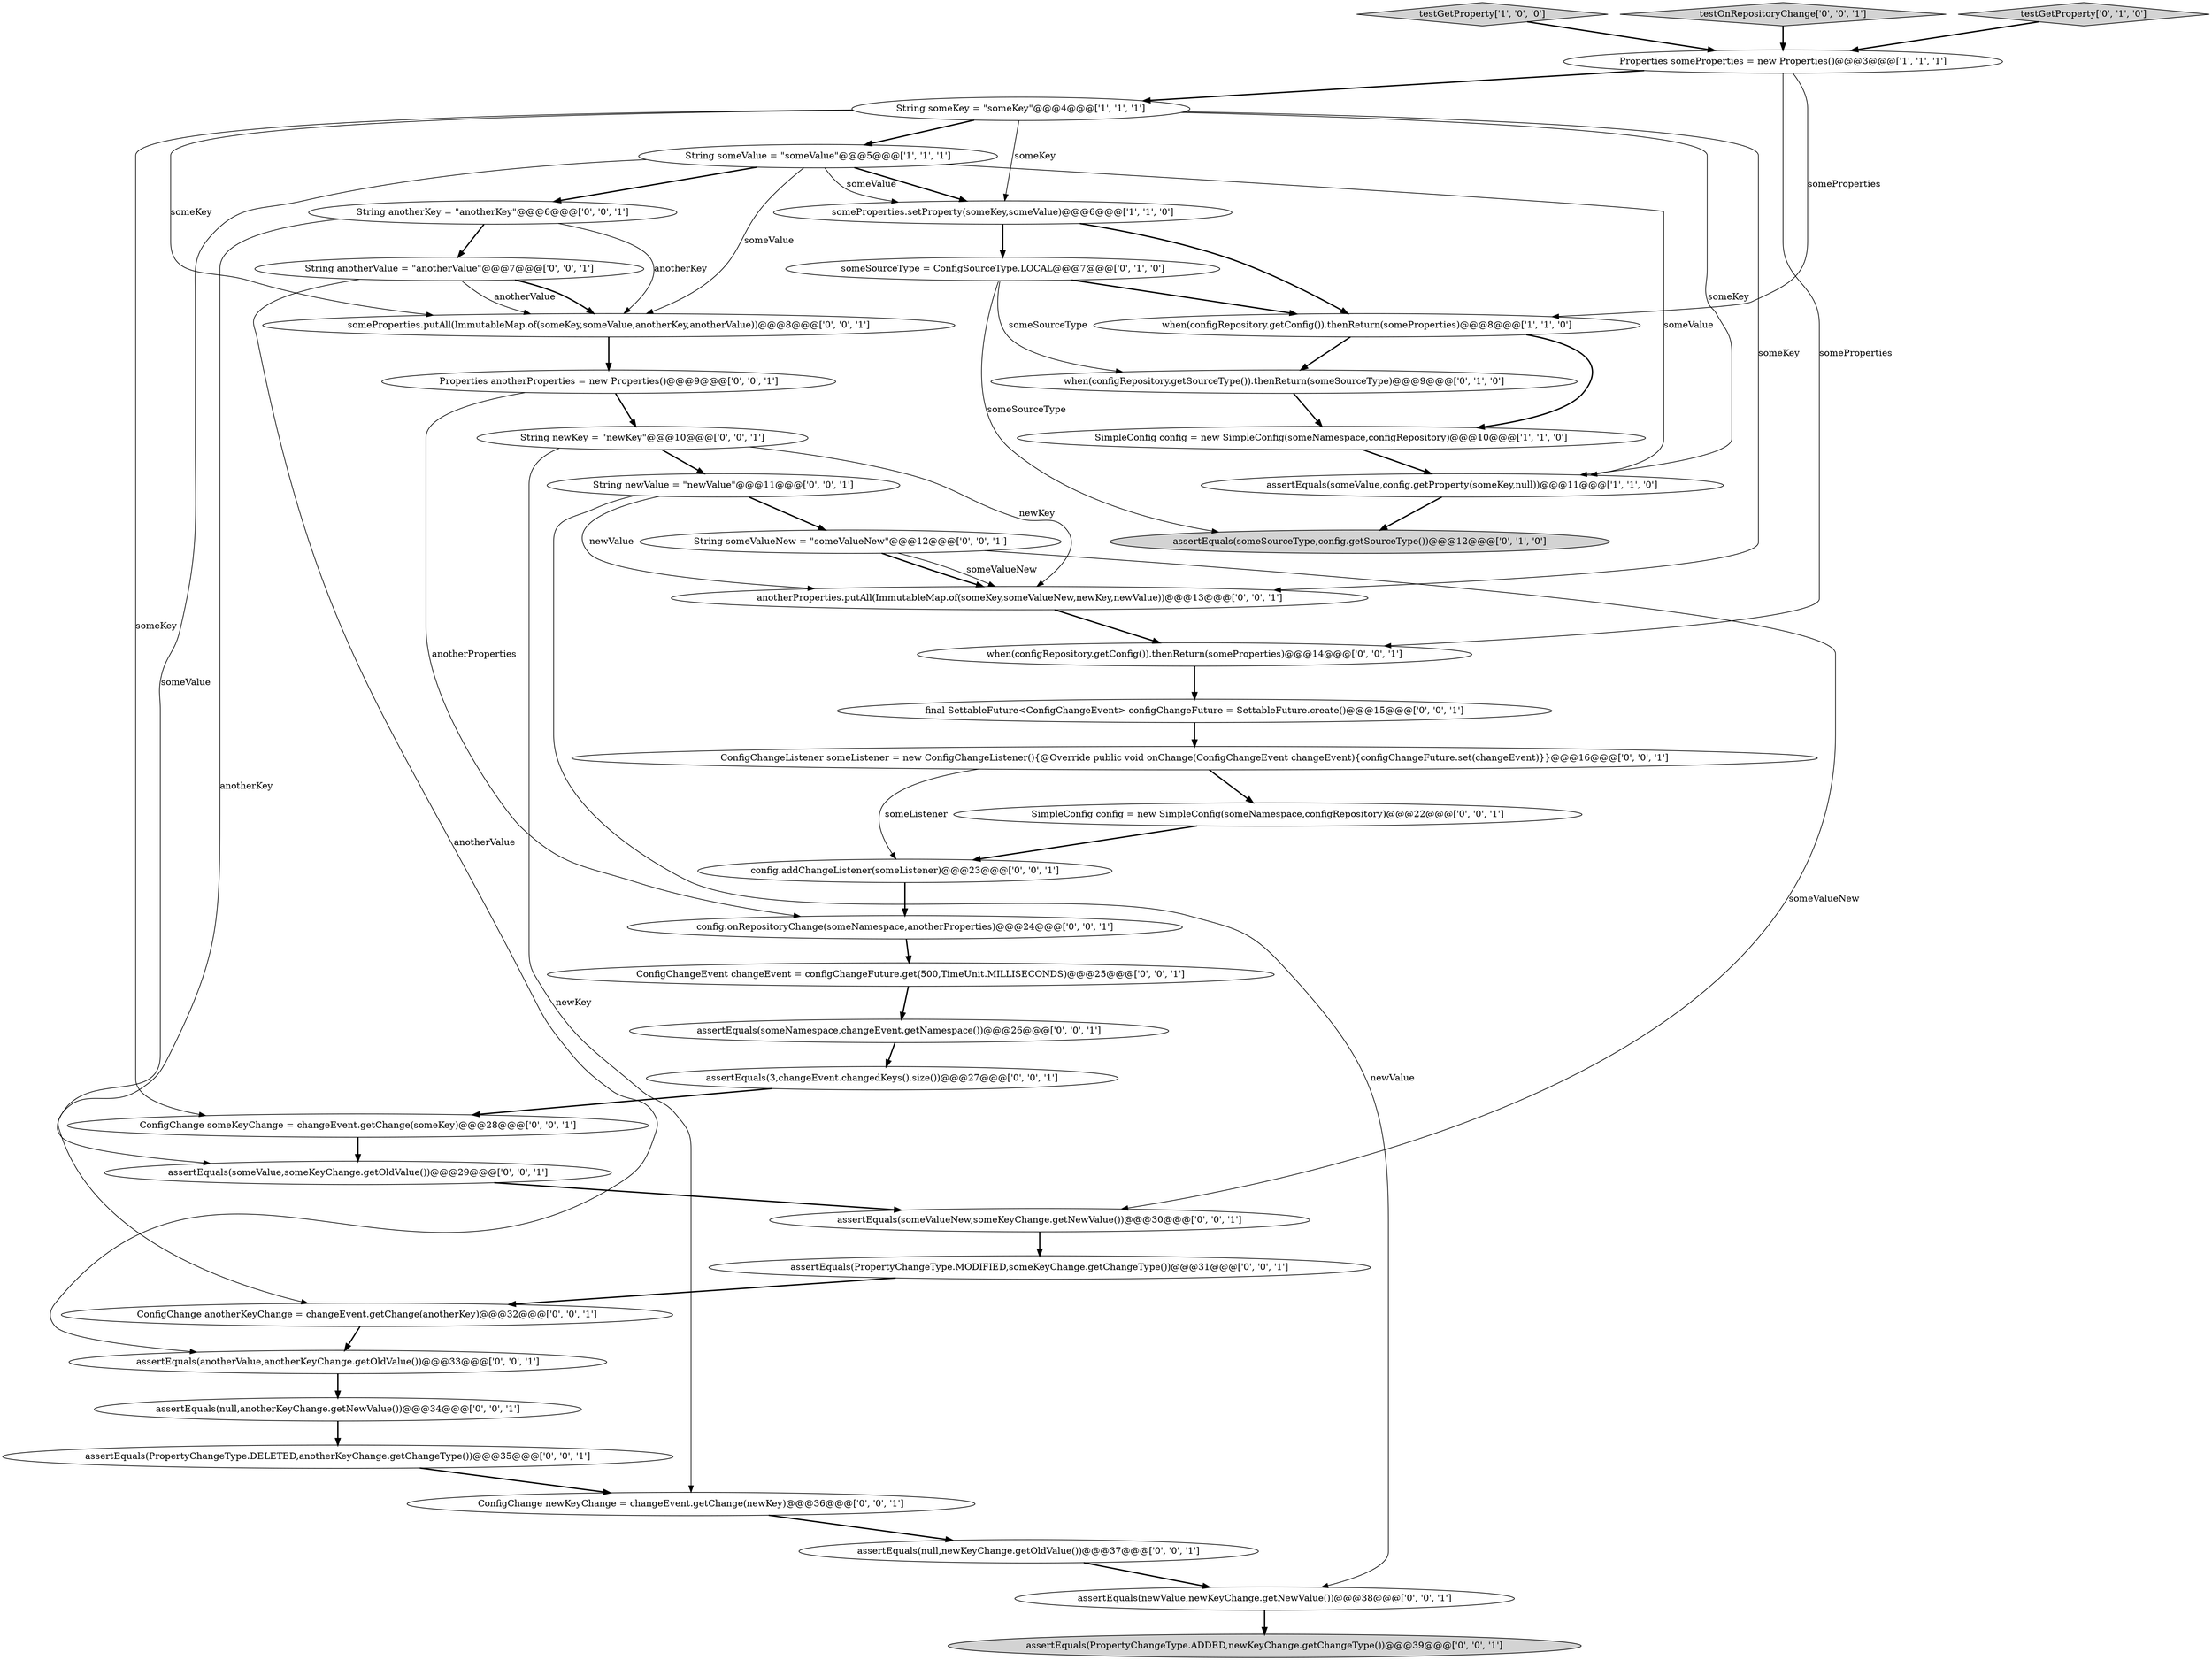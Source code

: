 digraph {
12 [style = filled, label = "ConfigChangeEvent changeEvent = configChangeFuture.get(500,TimeUnit.MILLISECONDS)@@@25@@@['0', '0', '1']", fillcolor = white, shape = ellipse image = "AAA0AAABBB3BBB"];
1 [style = filled, label = "SimpleConfig config = new SimpleConfig(someNamespace,configRepository)@@@10@@@['1', '1', '0']", fillcolor = white, shape = ellipse image = "AAA0AAABBB1BBB"];
20 [style = filled, label = "SimpleConfig config = new SimpleConfig(someNamespace,configRepository)@@@22@@@['0', '0', '1']", fillcolor = white, shape = ellipse image = "AAA0AAABBB3BBB"];
5 [style = filled, label = "when(configRepository.getConfig()).thenReturn(someProperties)@@@8@@@['1', '1', '0']", fillcolor = white, shape = ellipse image = "AAA0AAABBB1BBB"];
21 [style = filled, label = "config.onRepositoryChange(someNamespace,anotherProperties)@@@24@@@['0', '0', '1']", fillcolor = white, shape = ellipse image = "AAA0AAABBB3BBB"];
26 [style = filled, label = "assertEquals(PropertyChangeType.MODIFIED,someKeyChange.getChangeType())@@@31@@@['0', '0', '1']", fillcolor = white, shape = ellipse image = "AAA0AAABBB3BBB"];
34 [style = filled, label = "Properties anotherProperties = new Properties()@@@9@@@['0', '0', '1']", fillcolor = white, shape = ellipse image = "AAA0AAABBB3BBB"];
3 [style = filled, label = "Properties someProperties = new Properties()@@@3@@@['1', '1', '1']", fillcolor = white, shape = ellipse image = "AAA0AAABBB1BBB"];
9 [style = filled, label = "when(configRepository.getSourceType()).thenReturn(someSourceType)@@@9@@@['0', '1', '0']", fillcolor = white, shape = ellipse image = "AAA1AAABBB2BBB"];
10 [style = filled, label = "someSourceType = ConfigSourceType.LOCAL@@@7@@@['0', '1', '0']", fillcolor = white, shape = ellipse image = "AAA1AAABBB2BBB"];
13 [style = filled, label = "ConfigChange newKeyChange = changeEvent.getChange(newKey)@@@36@@@['0', '0', '1']", fillcolor = white, shape = ellipse image = "AAA0AAABBB3BBB"];
24 [style = filled, label = "assertEquals(PropertyChangeType.DELETED,anotherKeyChange.getChangeType())@@@35@@@['0', '0', '1']", fillcolor = white, shape = ellipse image = "AAA0AAABBB3BBB"];
15 [style = filled, label = "assertEquals(someValueNew,someKeyChange.getNewValue())@@@30@@@['0', '0', '1']", fillcolor = white, shape = ellipse image = "AAA0AAABBB3BBB"];
17 [style = filled, label = "String anotherKey = \"anotherKey\"@@@6@@@['0', '0', '1']", fillcolor = white, shape = ellipse image = "AAA0AAABBB3BBB"];
4 [style = filled, label = "someProperties.setProperty(someKey,someValue)@@@6@@@['1', '1', '0']", fillcolor = white, shape = ellipse image = "AAA0AAABBB1BBB"];
2 [style = filled, label = "testGetProperty['1', '0', '0']", fillcolor = lightgray, shape = diamond image = "AAA0AAABBB1BBB"];
16 [style = filled, label = "String newKey = \"newKey\"@@@10@@@['0', '0', '1']", fillcolor = white, shape = ellipse image = "AAA0AAABBB3BBB"];
28 [style = filled, label = "assertEquals(anotherValue,anotherKeyChange.getOldValue())@@@33@@@['0', '0', '1']", fillcolor = white, shape = ellipse image = "AAA0AAABBB3BBB"];
19 [style = filled, label = "ConfigChange anotherKeyChange = changeEvent.getChange(anotherKey)@@@32@@@['0', '0', '1']", fillcolor = white, shape = ellipse image = "AAA0AAABBB3BBB"];
32 [style = filled, label = "assertEquals(someValue,someKeyChange.getOldValue())@@@29@@@['0', '0', '1']", fillcolor = white, shape = ellipse image = "AAA0AAABBB3BBB"];
37 [style = filled, label = "assertEquals(someNamespace,changeEvent.getNamespace())@@@26@@@['0', '0', '1']", fillcolor = white, shape = ellipse image = "AAA0AAABBB3BBB"];
30 [style = filled, label = "testOnRepositoryChange['0', '0', '1']", fillcolor = lightgray, shape = diamond image = "AAA0AAABBB3BBB"];
41 [style = filled, label = "ConfigChangeListener someListener = new ConfigChangeListener(){@Override public void onChange(ConfigChangeEvent changeEvent){configChangeFuture.set(changeEvent)}}@@@16@@@['0', '0', '1']", fillcolor = white, shape = ellipse image = "AAA0AAABBB3BBB"];
6 [style = filled, label = "assertEquals(someValue,config.getProperty(someKey,null))@@@11@@@['1', '1', '0']", fillcolor = white, shape = ellipse image = "AAA0AAABBB1BBB"];
36 [style = filled, label = "someProperties.putAll(ImmutableMap.of(someKey,someValue,anotherKey,anotherValue))@@@8@@@['0', '0', '1']", fillcolor = white, shape = ellipse image = "AAA0AAABBB3BBB"];
39 [style = filled, label = "assertEquals(null,anotherKeyChange.getNewValue())@@@34@@@['0', '0', '1']", fillcolor = white, shape = ellipse image = "AAA0AAABBB3BBB"];
14 [style = filled, label = "String newValue = \"newValue\"@@@11@@@['0', '0', '1']", fillcolor = white, shape = ellipse image = "AAA0AAABBB3BBB"];
8 [style = filled, label = "assertEquals(someSourceType,config.getSourceType())@@@12@@@['0', '1', '0']", fillcolor = lightgray, shape = ellipse image = "AAA1AAABBB2BBB"];
25 [style = filled, label = "final SettableFuture<ConfigChangeEvent> configChangeFuture = SettableFuture.create()@@@15@@@['0', '0', '1']", fillcolor = white, shape = ellipse image = "AAA0AAABBB3BBB"];
35 [style = filled, label = "anotherProperties.putAll(ImmutableMap.of(someKey,someValueNew,newKey,newValue))@@@13@@@['0', '0', '1']", fillcolor = white, shape = ellipse image = "AAA0AAABBB3BBB"];
11 [style = filled, label = "testGetProperty['0', '1', '0']", fillcolor = lightgray, shape = diamond image = "AAA0AAABBB2BBB"];
27 [style = filled, label = "String someValueNew = \"someValueNew\"@@@12@@@['0', '0', '1']", fillcolor = white, shape = ellipse image = "AAA0AAABBB3BBB"];
29 [style = filled, label = "String anotherValue = \"anotherValue\"@@@7@@@['0', '0', '1']", fillcolor = white, shape = ellipse image = "AAA0AAABBB3BBB"];
23 [style = filled, label = "ConfigChange someKeyChange = changeEvent.getChange(someKey)@@@28@@@['0', '0', '1']", fillcolor = white, shape = ellipse image = "AAA0AAABBB3BBB"];
7 [style = filled, label = "String someKey = \"someKey\"@@@4@@@['1', '1', '1']", fillcolor = white, shape = ellipse image = "AAA0AAABBB1BBB"];
18 [style = filled, label = "when(configRepository.getConfig()).thenReturn(someProperties)@@@14@@@['0', '0', '1']", fillcolor = white, shape = ellipse image = "AAA0AAABBB3BBB"];
38 [style = filled, label = "assertEquals(null,newKeyChange.getOldValue())@@@37@@@['0', '0', '1']", fillcolor = white, shape = ellipse image = "AAA0AAABBB3BBB"];
0 [style = filled, label = "String someValue = \"someValue\"@@@5@@@['1', '1', '1']", fillcolor = white, shape = ellipse image = "AAA0AAABBB1BBB"];
22 [style = filled, label = "assertEquals(3,changeEvent.changedKeys().size())@@@27@@@['0', '0', '1']", fillcolor = white, shape = ellipse image = "AAA0AAABBB3BBB"];
31 [style = filled, label = "assertEquals(newValue,newKeyChange.getNewValue())@@@38@@@['0', '0', '1']", fillcolor = white, shape = ellipse image = "AAA0AAABBB3BBB"];
40 [style = filled, label = "assertEquals(PropertyChangeType.ADDED,newKeyChange.getChangeType())@@@39@@@['0', '0', '1']", fillcolor = lightgray, shape = ellipse image = "AAA0AAABBB3BBB"];
33 [style = filled, label = "config.addChangeListener(someListener)@@@23@@@['0', '0', '1']", fillcolor = white, shape = ellipse image = "AAA0AAABBB3BBB"];
14->27 [style = bold, label=""];
3->18 [style = solid, label="someProperties"];
11->3 [style = bold, label=""];
7->36 [style = solid, label="someKey"];
27->15 [style = solid, label="someValueNew"];
23->32 [style = bold, label=""];
24->13 [style = bold, label=""];
0->4 [style = bold, label=""];
14->31 [style = solid, label="newValue"];
19->28 [style = bold, label=""];
31->40 [style = bold, label=""];
5->1 [style = bold, label=""];
4->5 [style = bold, label=""];
29->36 [style = solid, label="anotherValue"];
18->25 [style = bold, label=""];
12->37 [style = bold, label=""];
7->23 [style = solid, label="someKey"];
17->36 [style = solid, label="anotherKey"];
34->21 [style = solid, label="anotherProperties"];
5->9 [style = bold, label=""];
29->36 [style = bold, label=""];
29->28 [style = solid, label="anotherValue"];
3->7 [style = bold, label=""];
1->6 [style = bold, label=""];
6->8 [style = bold, label=""];
7->4 [style = solid, label="someKey"];
16->13 [style = solid, label="newKey"];
21->12 [style = bold, label=""];
13->38 [style = bold, label=""];
0->32 [style = solid, label="someValue"];
27->35 [style = bold, label=""];
2->3 [style = bold, label=""];
33->21 [style = bold, label=""];
26->19 [style = bold, label=""];
7->35 [style = solid, label="someKey"];
39->24 [style = bold, label=""];
3->5 [style = solid, label="someProperties"];
36->34 [style = bold, label=""];
15->26 [style = bold, label=""];
34->16 [style = bold, label=""];
16->14 [style = bold, label=""];
7->0 [style = bold, label=""];
28->39 [style = bold, label=""];
30->3 [style = bold, label=""];
0->36 [style = solid, label="someValue"];
35->18 [style = bold, label=""];
14->35 [style = solid, label="newValue"];
0->17 [style = bold, label=""];
38->31 [style = bold, label=""];
16->35 [style = solid, label="newKey"];
4->10 [style = bold, label=""];
37->22 [style = bold, label=""];
7->6 [style = solid, label="someKey"];
25->41 [style = bold, label=""];
22->23 [style = bold, label=""];
41->33 [style = solid, label="someListener"];
17->19 [style = solid, label="anotherKey"];
9->1 [style = bold, label=""];
32->15 [style = bold, label=""];
27->35 [style = solid, label="someValueNew"];
41->20 [style = bold, label=""];
10->5 [style = bold, label=""];
17->29 [style = bold, label=""];
0->4 [style = solid, label="someValue"];
20->33 [style = bold, label=""];
0->6 [style = solid, label="someValue"];
10->9 [style = solid, label="someSourceType"];
10->8 [style = solid, label="someSourceType"];
}
